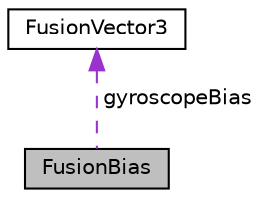 digraph "FusionBias"
{
  edge [fontname="Helvetica",fontsize="10",labelfontname="Helvetica",labelfontsize="10"];
  node [fontname="Helvetica",fontsize="10",shape=record];
  Node1 [label="FusionBias",height=0.2,width=0.4,color="black", fillcolor="grey75", style="filled", fontcolor="black"];
  Node2 -> Node1 [dir="back",color="darkorchid3",fontsize="10",style="dashed",label=" gyroscopeBias" ,fontname="Helvetica"];
  Node2 [label="FusionVector3",height=0.2,width=0.4,color="black", fillcolor="white", style="filled",URL="$union_fusion_vector3.html",tooltip="Three-dimensional spacial vector. "];
}
